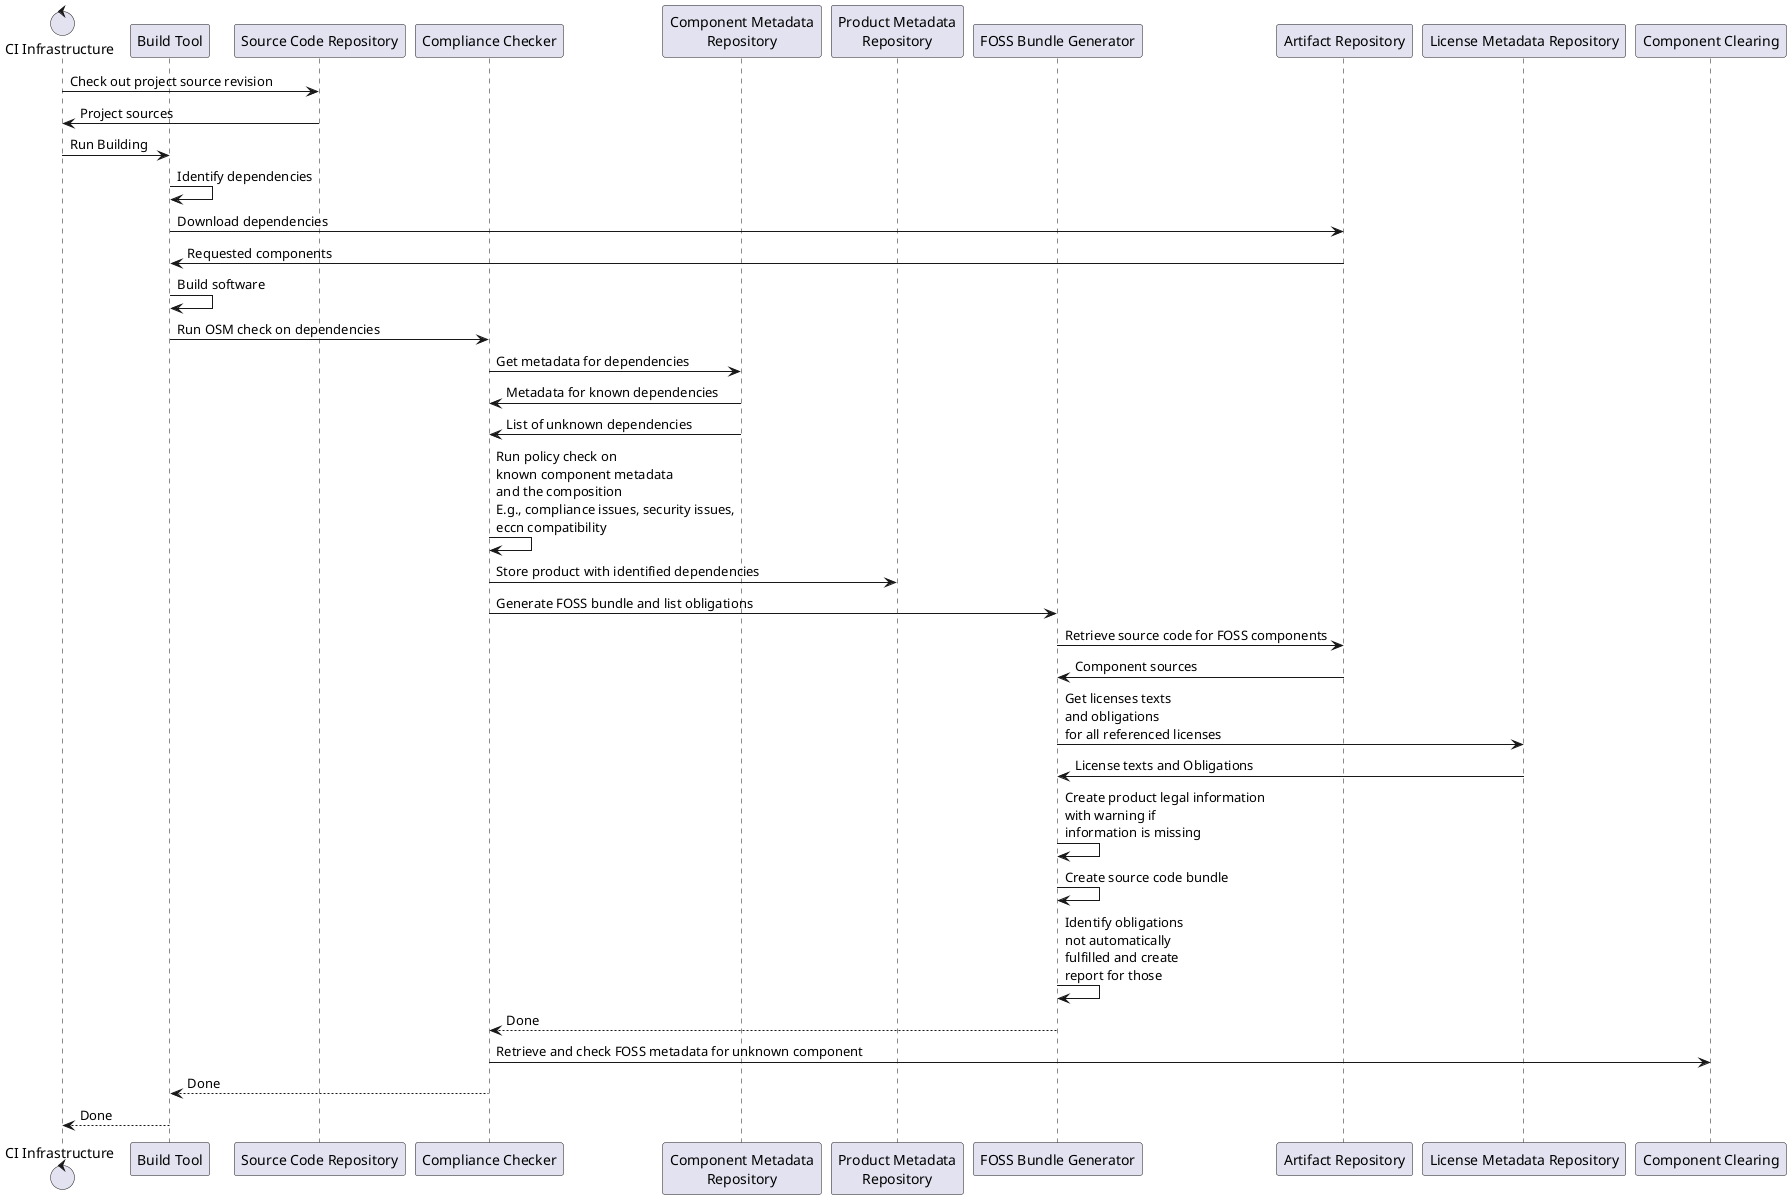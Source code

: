@startuml

control "CI Infrastructure" as ci
participant "Build Tool" as buildtool
participant "Source Code Repository" as scm
participant "Compliance Checker" as compliancechecker
participant "Component Metadata\nRepository" as comprepo
'participant "Security Assessment" as secassess
'participant "External Source Code Repository" as extscm
'participant "FOSS Metadata Database" as extcomprepo
'participant "External\nArtifact Repository" as extartrepo
participant "Product Metadata\nRepository" as prodrepo
participant "FOSS Bundle Generator" as fossbundle
participant "Artifact Repository" as artifactrepo
participant "License Metadata Repository" as licenserepo
'participant "License Obligations Database" as extlicobligrepo
'participant "Public License Master Database" as extlicenserepo
'participant "Security Vulnerability Database" as vuldatabase
participant "Component Clearing" as compclearing

ci -> scm : Check out project source revision
scm -> ci : Project sources
ci -> buildtool : Run Building
buildtool -> buildtool : Identify dependencies
buildtool -> artifactrepo : Download dependencies
'artifactrepo -> artifactrepo : Identify unknown components
'artifactrepo -> extartrepo : Download unknown components
'extartrepo -> artifactrepo : Requested components
artifactrepo -> buildtool : Requested components
buildtool -> buildtool : Build software
buildtool -> compliancechecker : Run OSM check on dependencies
compliancechecker -> comprepo : Get metadata for dependencies
comprepo -> compliancechecker : Metadata for known dependencies
comprepo -> compliancechecker : List of unknown dependencies
compliancechecker -> compliancechecker : Run policy check on\nknown component metadata\nand the composition\nE.g., compliance issues, security issues,\neccn compatibility
compliancechecker -> prodrepo : Store product with identified dependencies
compliancechecker -> fossbundle : Generate FOSS bundle and list obligations
fossbundle -> artifactrepo : Retrieve source code for FOSS components
artifactrepo -> fossbundle : Component sources
fossbundle -> licenserepo : Get licenses texts\nand obligations\nfor all referenced licenses
licenserepo -> fossbundle : License texts and Obligations
fossbundle -> fossbundle : Create product legal information\nwith warning if\ninformation is missing
fossbundle -> fossbundle : Create source code bundle
fossbundle -> fossbundle : Identify obligations\nnot automatically\nfulfilled and create\nreport for those
fossbundle --> compliancechecker : Done
compliancechecker -> compclearing : Retrieve and check FOSS metadata for unknown component
compliancechecker --> buildtool : Done
buildtool --> ci : Done

'compclearing -> extscm : Retrieve source code for new component version
'extscm -> compclearing : Component sources
'compclearing -> artifactrepo : Store sources for component
'compclearing -> extcomprepo : Retrieve known metadata for component
'extcomprepo -> compclearing : Known metadata
'compclearing -> extlicenserepo : Retrieve license information if license unknown
'extlicenserepo -> compclearing : License information
'compclearing -> extlicobligrepo : Retrieve license obligation information if license unknown
'extlicobligrepo -> compclearing : License obligation information
'compclearing -> compclearing : Research missing metadata
'compclearing -> secassess : Retrieve vulnerability information for component
'secassess -> vuldatabase : Get known vulnerabilities for component
'vuldatabase -> secassess : Known vulnerabilities
'secassess -> compclearing : Known vulnerabilities
'compclearing -> compclearing : Final assessment of component
'compclearing -> comprepo : Store component assessment and metadata
'compclearing -> licenserepo : Update license and obligations information
@enduml

